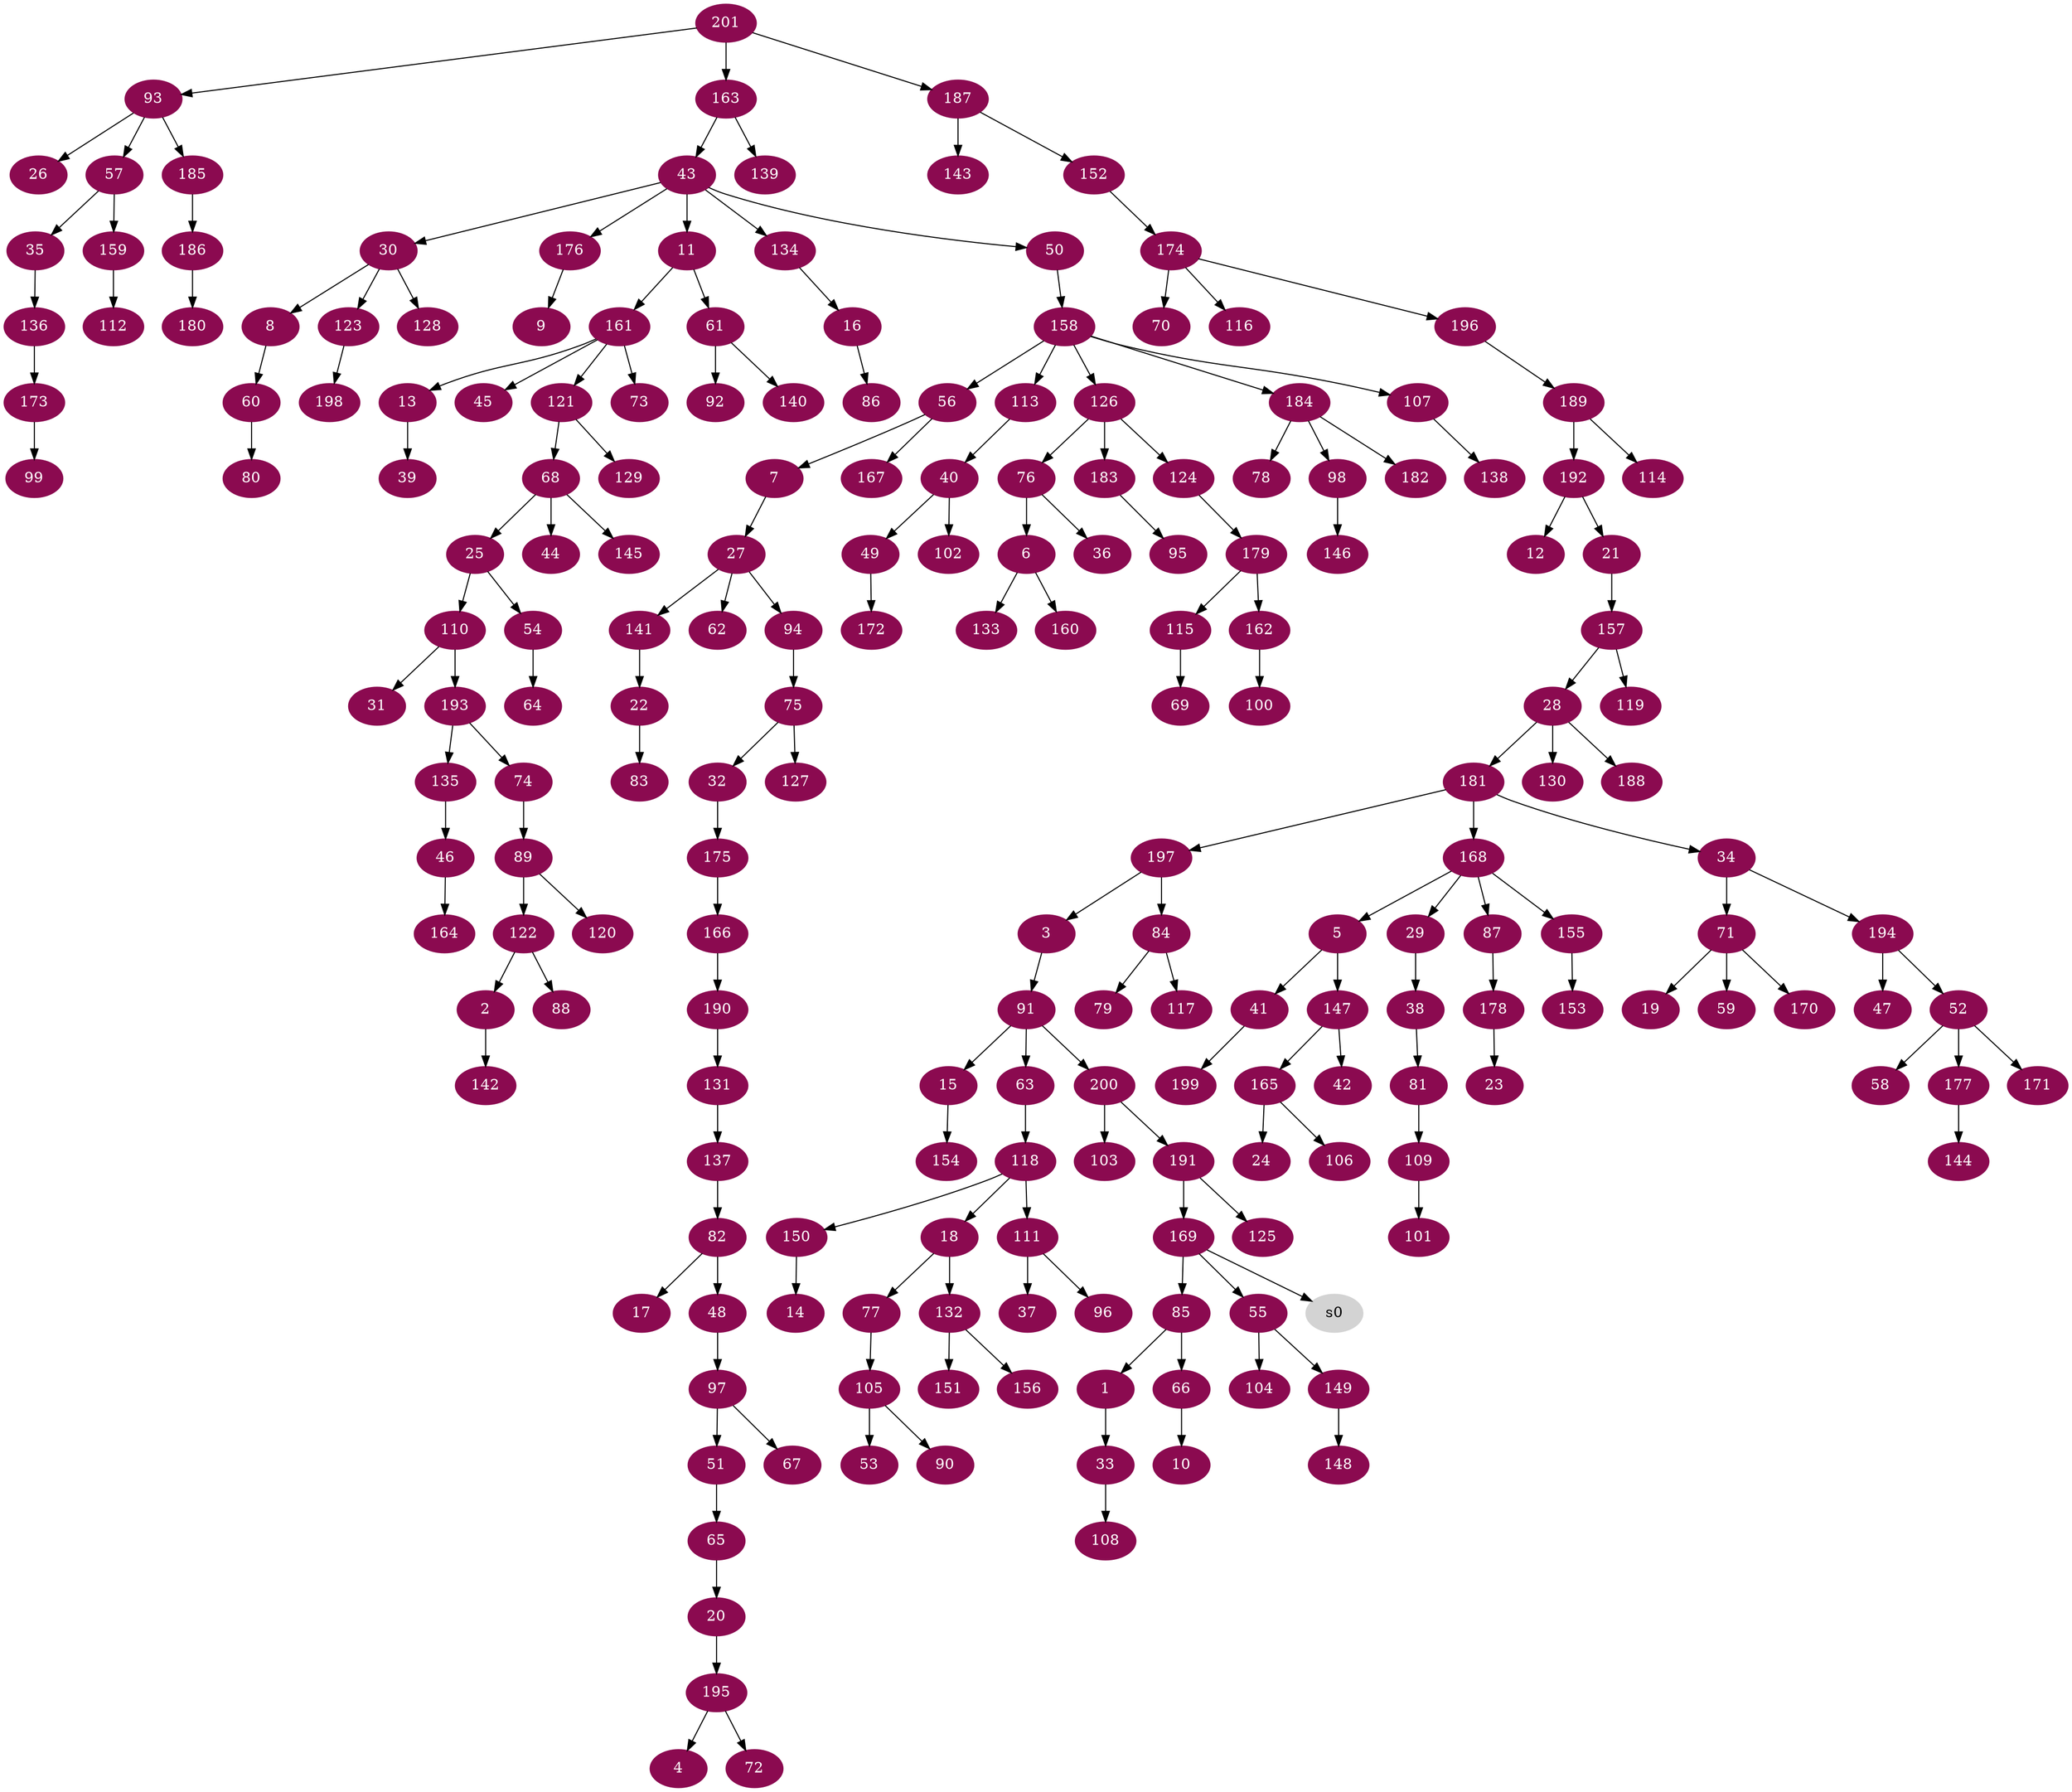 digraph G {
node [color=deeppink4, style=filled, fontcolor=white];
85 -> 1;
122 -> 2;
197 -> 3;
195 -> 4;
168 -> 5;
76 -> 6;
56 -> 7;
30 -> 8;
176 -> 9;
66 -> 10;
43 -> 11;
192 -> 12;
161 -> 13;
150 -> 14;
91 -> 15;
134 -> 16;
82 -> 17;
118 -> 18;
71 -> 19;
65 -> 20;
192 -> 21;
141 -> 22;
178 -> 23;
165 -> 24;
68 -> 25;
93 -> 26;
7 -> 27;
157 -> 28;
168 -> 29;
43 -> 30;
110 -> 31;
75 -> 32;
1 -> 33;
181 -> 34;
57 -> 35;
76 -> 36;
111 -> 37;
29 -> 38;
13 -> 39;
113 -> 40;
5 -> 41;
147 -> 42;
163 -> 43;
68 -> 44;
161 -> 45;
135 -> 46;
194 -> 47;
82 -> 48;
40 -> 49;
43 -> 50;
97 -> 51;
194 -> 52;
105 -> 53;
25 -> 54;
169 -> 55;
158 -> 56;
93 -> 57;
52 -> 58;
71 -> 59;
8 -> 60;
11 -> 61;
27 -> 62;
91 -> 63;
54 -> 64;
51 -> 65;
85 -> 66;
97 -> 67;
121 -> 68;
115 -> 69;
174 -> 70;
34 -> 71;
195 -> 72;
161 -> 73;
193 -> 74;
94 -> 75;
126 -> 76;
18 -> 77;
184 -> 78;
84 -> 79;
60 -> 80;
38 -> 81;
137 -> 82;
22 -> 83;
197 -> 84;
169 -> 85;
16 -> 86;
168 -> 87;
122 -> 88;
74 -> 89;
105 -> 90;
3 -> 91;
61 -> 92;
201 -> 93;
27 -> 94;
183 -> 95;
111 -> 96;
48 -> 97;
184 -> 98;
173 -> 99;
162 -> 100;
109 -> 101;
40 -> 102;
200 -> 103;
55 -> 104;
77 -> 105;
165 -> 106;
158 -> 107;
33 -> 108;
81 -> 109;
25 -> 110;
118 -> 111;
159 -> 112;
158 -> 113;
189 -> 114;
179 -> 115;
174 -> 116;
84 -> 117;
63 -> 118;
157 -> 119;
89 -> 120;
161 -> 121;
89 -> 122;
30 -> 123;
126 -> 124;
191 -> 125;
158 -> 126;
75 -> 127;
30 -> 128;
121 -> 129;
28 -> 130;
190 -> 131;
18 -> 132;
6 -> 133;
43 -> 134;
193 -> 135;
35 -> 136;
131 -> 137;
107 -> 138;
163 -> 139;
61 -> 140;
27 -> 141;
2 -> 142;
187 -> 143;
177 -> 144;
68 -> 145;
98 -> 146;
5 -> 147;
149 -> 148;
55 -> 149;
118 -> 150;
132 -> 151;
187 -> 152;
155 -> 153;
15 -> 154;
168 -> 155;
132 -> 156;
21 -> 157;
50 -> 158;
57 -> 159;
6 -> 160;
11 -> 161;
179 -> 162;
201 -> 163;
46 -> 164;
147 -> 165;
175 -> 166;
56 -> 167;
181 -> 168;
191 -> 169;
71 -> 170;
52 -> 171;
49 -> 172;
136 -> 173;
152 -> 174;
32 -> 175;
43 -> 176;
52 -> 177;
87 -> 178;
124 -> 179;
186 -> 180;
28 -> 181;
184 -> 182;
126 -> 183;
158 -> 184;
93 -> 185;
185 -> 186;
201 -> 187;
28 -> 188;
196 -> 189;
166 -> 190;
200 -> 191;
189 -> 192;
110 -> 193;
34 -> 194;
20 -> 195;
174 -> 196;
181 -> 197;
123 -> 198;
41 -> 199;
91 -> 200;
node [color=lightgrey, style=filled, fontcolor=black];
169 -> s0;
}
